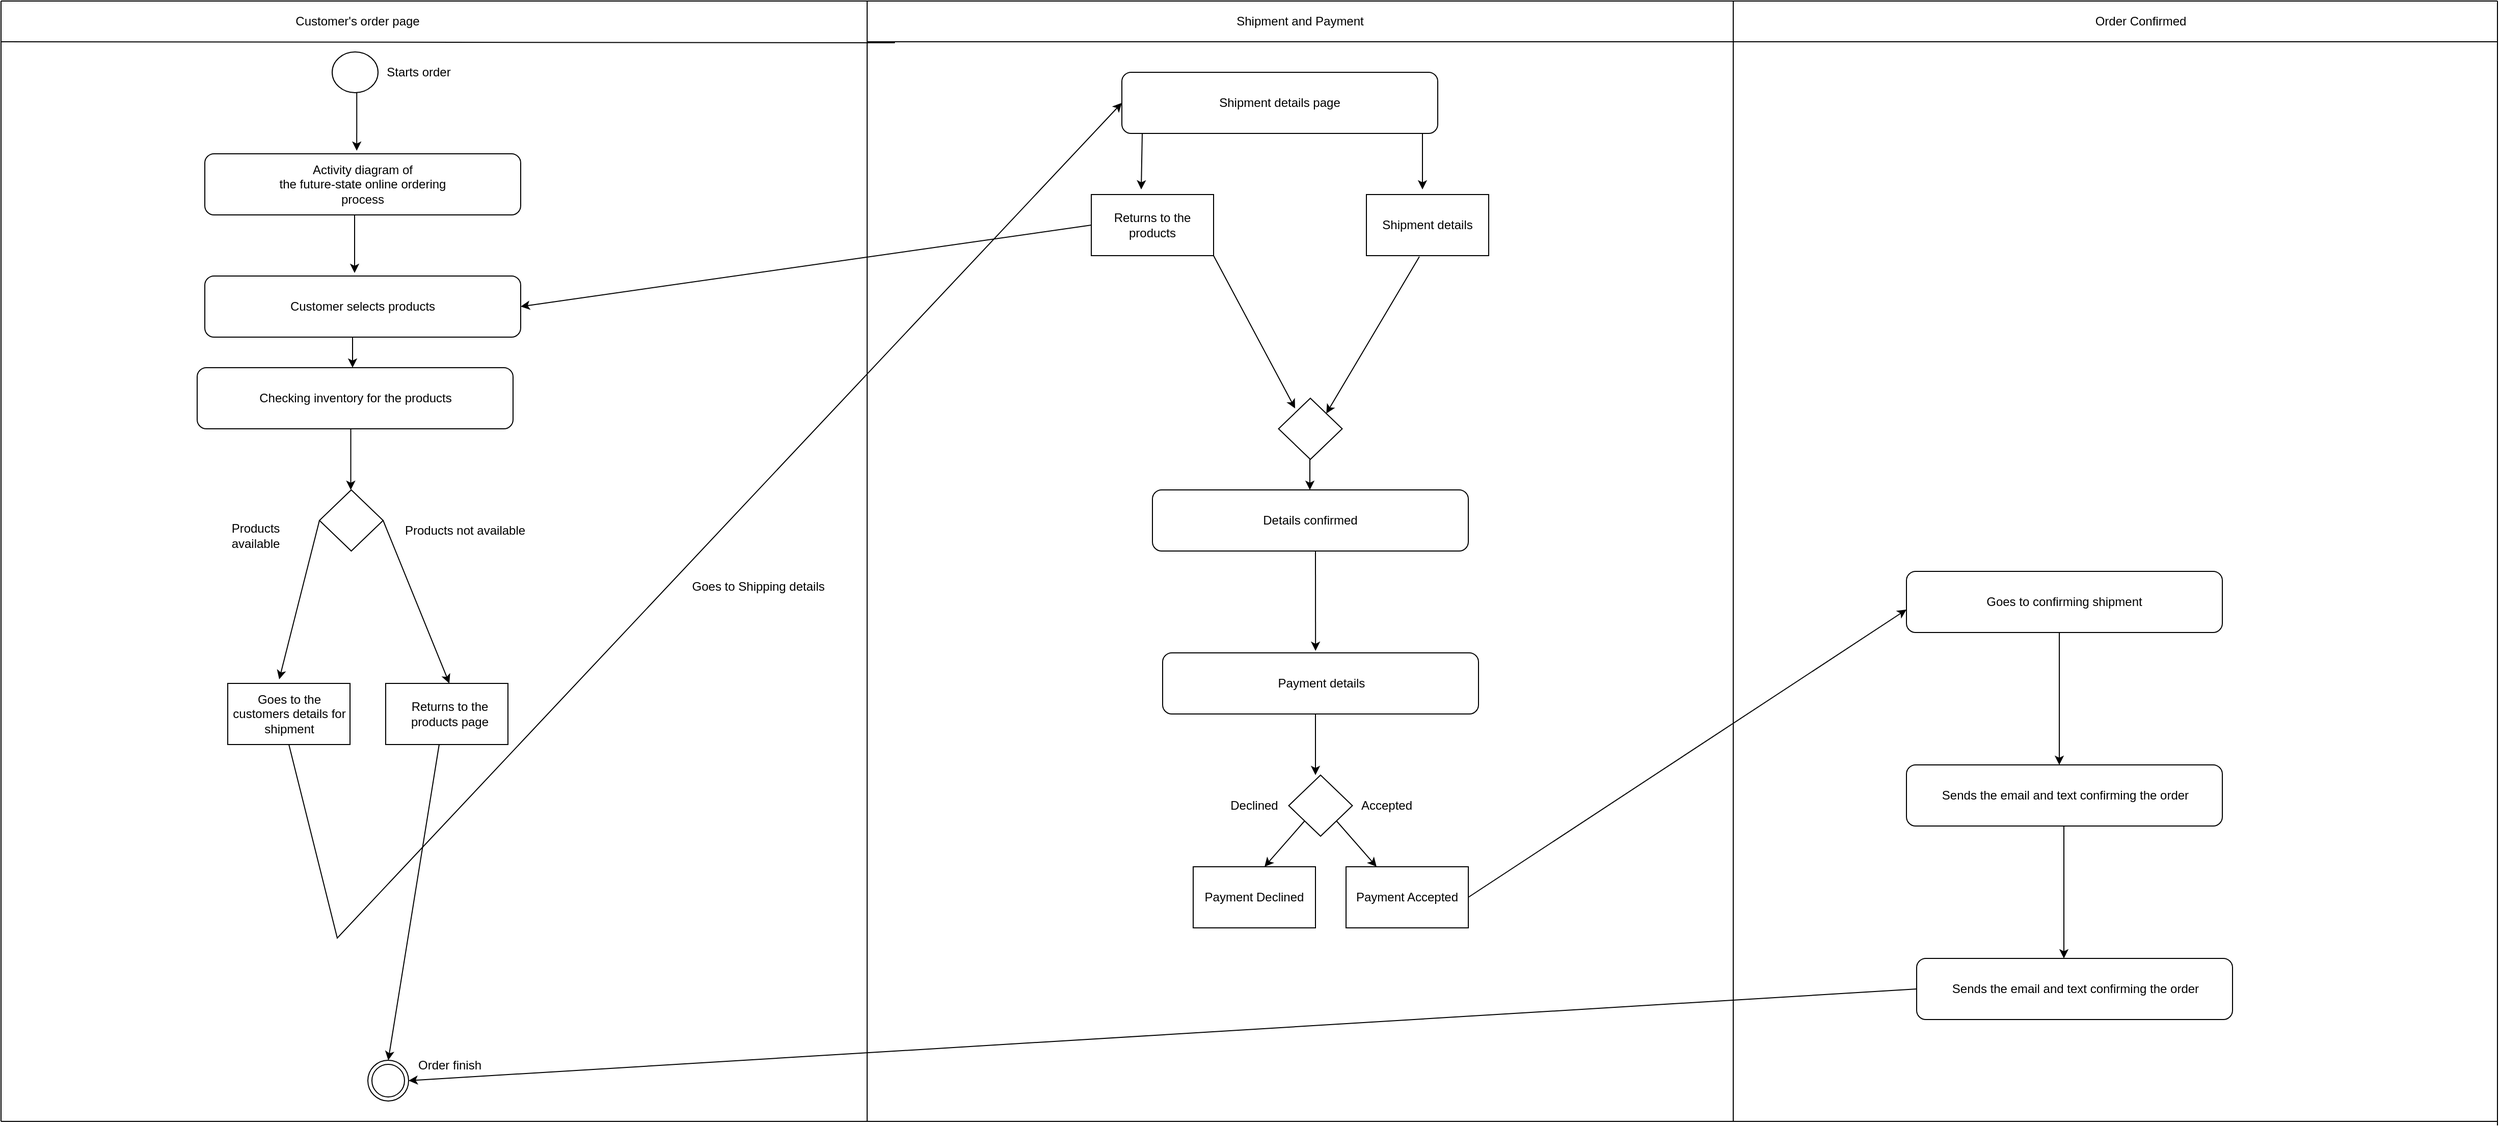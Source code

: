 <mxfile version="18.1.3" type="github">
  <diagram id="bfzW_d-6oRnT0RZYZXPe" name="Page-1">
    <mxGraphModel dx="2912" dy="1154" grid="1" gridSize="10" guides="1" tooltips="1" connect="1" arrows="1" fold="1" page="1" pageScale="1" pageWidth="850" pageHeight="1100" math="0" shadow="0">
      <root>
        <mxCell id="0" />
        <mxCell id="1" parent="0" />
        <mxCell id="19ECKn68sFGcYvQ7kJFy-46" value="" style="ellipse;shape=doubleEllipse;whiteSpace=wrap;html=1;aspect=fixed;" parent="1" vertex="1">
          <mxGeometry x="-490" y="1040" width="40" height="40" as="geometry" />
        </mxCell>
        <mxCell id="19ECKn68sFGcYvQ7kJFy-50" value="" style="ellipse;whiteSpace=wrap;html=1;" parent="1" vertex="1">
          <mxGeometry x="-525" y="50" width="45" height="40" as="geometry" />
        </mxCell>
        <mxCell id="19ECKn68sFGcYvQ7kJFy-52" value="" style="rounded=1;whiteSpace=wrap;html=1;" parent="1" vertex="1">
          <mxGeometry x="-650" y="150" width="310" height="60" as="geometry" />
        </mxCell>
        <mxCell id="19ECKn68sFGcYvQ7kJFy-54" value="" style="endArrow=classic;html=1;rounded=0;entryX=0.481;entryY=-0.05;entryDx=0;entryDy=0;entryPerimeter=0;exitX=0.536;exitY=1;exitDx=0;exitDy=0;exitPerimeter=0;" parent="1" source="19ECKn68sFGcYvQ7kJFy-50" target="19ECKn68sFGcYvQ7kJFy-52" edge="1">
          <mxGeometry width="50" height="50" relative="1" as="geometry">
            <mxPoint x="-500" y="95" as="sourcePoint" />
            <mxPoint x="-450" y="45" as="targetPoint" />
          </mxGeometry>
        </mxCell>
        <mxCell id="19ECKn68sFGcYvQ7kJFy-55" value="Activity diagram of&lt;br/&gt;the future-state online ordering&lt;br/&gt;process " style="text;html=1;strokeColor=none;fillColor=none;align=center;verticalAlign=middle;whiteSpace=wrap;rounded=0;" parent="1" vertex="1">
          <mxGeometry x="-650" y="165" width="310" height="30" as="geometry" />
        </mxCell>
        <mxCell id="19ECKn68sFGcYvQ7kJFy-56" value="" style="rounded=1;whiteSpace=wrap;html=1;" parent="1" vertex="1">
          <mxGeometry x="-650" y="270" width="310" height="60" as="geometry" />
        </mxCell>
        <mxCell id="19ECKn68sFGcYvQ7kJFy-57" value="Customer selects products" style="text;html=1;strokeColor=none;fillColor=none;align=center;verticalAlign=middle;whiteSpace=wrap;rounded=0;" parent="1" vertex="1">
          <mxGeometry x="-650" y="285" width="310" height="30" as="geometry" />
        </mxCell>
        <mxCell id="19ECKn68sFGcYvQ7kJFy-58" value="" style="endArrow=classic;html=1;rounded=0;entryX=0.481;entryY=-0.05;entryDx=0;entryDy=0;entryPerimeter=0;exitX=0.536;exitY=1;exitDx=0;exitDy=0;exitPerimeter=0;" parent="1" edge="1">
          <mxGeometry width="50" height="50" relative="1" as="geometry">
            <mxPoint x="-502.99" y="210" as="sourcePoint" />
            <mxPoint x="-503.0" y="267" as="targetPoint" />
          </mxGeometry>
        </mxCell>
        <mxCell id="19ECKn68sFGcYvQ7kJFy-60" value="" style="endArrow=classic;html=1;rounded=0;" parent="1" edge="1">
          <mxGeometry width="50" height="50" relative="1" as="geometry">
            <mxPoint x="-505" y="330" as="sourcePoint" />
            <mxPoint x="-505" y="360" as="targetPoint" />
          </mxGeometry>
        </mxCell>
        <mxCell id="19ECKn68sFGcYvQ7kJFy-61" value="" style="endArrow=classic;html=1;rounded=0;" parent="1" edge="1">
          <mxGeometry width="50" height="50" relative="1" as="geometry">
            <mxPoint x="-506.75" y="420" as="sourcePoint" />
            <mxPoint x="-506.75" y="480" as="targetPoint" />
          </mxGeometry>
        </mxCell>
        <mxCell id="19ECKn68sFGcYvQ7kJFy-63" value="" style="rounded=1;whiteSpace=wrap;html=1;" parent="1" vertex="1">
          <mxGeometry x="-657.5" y="360" width="310" height="60" as="geometry" />
        </mxCell>
        <mxCell id="19ECKn68sFGcYvQ7kJFy-64" value="Checking inventory for the products" style="text;html=1;strokeColor=none;fillColor=none;align=center;verticalAlign=middle;whiteSpace=wrap;rounded=0;" parent="1" vertex="1">
          <mxGeometry x="-657.5" y="375" width="310" height="30" as="geometry" />
        </mxCell>
        <mxCell id="19ECKn68sFGcYvQ7kJFy-65" value="" style="rhombus;whiteSpace=wrap;html=1;" parent="1" vertex="1">
          <mxGeometry x="-537.5" y="480" width="62.5" height="60" as="geometry" />
        </mxCell>
        <mxCell id="19ECKn68sFGcYvQ7kJFy-66" value="" style="endArrow=classic;html=1;rounded=0;exitX=0;exitY=0.5;exitDx=0;exitDy=0;" parent="1" source="19ECKn68sFGcYvQ7kJFy-65" edge="1">
          <mxGeometry width="50" height="50" relative="1" as="geometry">
            <mxPoint x="-520" y="510" as="sourcePoint" />
            <mxPoint x="-577" y="666" as="targetPoint" />
          </mxGeometry>
        </mxCell>
        <mxCell id="19ECKn68sFGcYvQ7kJFy-67" value="" style="endArrow=classic;html=1;rounded=0;exitX=1;exitY=0.5;exitDx=0;exitDy=0;entryX=0.5;entryY=0;entryDx=0;entryDy=0;" parent="1" source="19ECKn68sFGcYvQ7kJFy-65" target="19ECKn68sFGcYvQ7kJFy-73" edge="1">
          <mxGeometry width="50" height="50" relative="1" as="geometry">
            <mxPoint x="-460" y="520" as="sourcePoint" />
            <mxPoint x="-420" y="550" as="targetPoint" />
          </mxGeometry>
        </mxCell>
        <mxCell id="19ECKn68sFGcYvQ7kJFy-68" value="" style="rounded=0;whiteSpace=wrap;html=1;" parent="1" vertex="1">
          <mxGeometry x="-627.5" y="670" width="120" height="60" as="geometry" />
        </mxCell>
        <mxCell id="19ECKn68sFGcYvQ7kJFy-69" value="" style="rounded=0;whiteSpace=wrap;html=1;" parent="1" vertex="1">
          <mxGeometry x="-472.5" y="670" width="120" height="60" as="geometry" />
        </mxCell>
        <mxCell id="19ECKn68sFGcYvQ7kJFy-70" value="Products available" style="text;html=1;strokeColor=none;fillColor=none;align=center;verticalAlign=middle;whiteSpace=wrap;rounded=0;" parent="1" vertex="1">
          <mxGeometry x="-630" y="510" width="60" height="30" as="geometry" />
        </mxCell>
        <mxCell id="19ECKn68sFGcYvQ7kJFy-71" value="&lt;span style=&quot;&quot;&gt;Products not available&lt;/span&gt;" style="text;html=1;align=center;verticalAlign=middle;resizable=0;points=[];autosize=1;strokeColor=none;fillColor=none;" parent="1" vertex="1">
          <mxGeometry x="-460" y="510" width="130" height="20" as="geometry" />
        </mxCell>
        <mxCell id="19ECKn68sFGcYvQ7kJFy-72" value="Goes to the customers details for shipment" style="text;html=1;strokeColor=none;fillColor=none;align=center;verticalAlign=middle;whiteSpace=wrap;rounded=0;" parent="1" vertex="1">
          <mxGeometry x="-627.5" y="670" width="120" height="60" as="geometry" />
        </mxCell>
        <mxCell id="19ECKn68sFGcYvQ7kJFy-73" value="Returns to the products page" style="text;html=1;strokeColor=none;fillColor=none;align=center;verticalAlign=middle;whiteSpace=wrap;rounded=0;" parent="1" vertex="1">
          <mxGeometry x="-472.5" y="670" width="125" height="60" as="geometry" />
        </mxCell>
        <mxCell id="19ECKn68sFGcYvQ7kJFy-75" value="" style="rounded=1;whiteSpace=wrap;html=1;" parent="1" vertex="1">
          <mxGeometry x="250" y="70" width="310" height="60" as="geometry" />
        </mxCell>
        <mxCell id="19ECKn68sFGcYvQ7kJFy-76" value="Shipment details page" style="text;html=1;strokeColor=none;fillColor=none;align=center;verticalAlign=middle;whiteSpace=wrap;rounded=0;" parent="1" vertex="1">
          <mxGeometry x="250" y="85" width="310" height="30" as="geometry" />
        </mxCell>
        <mxCell id="NxdFWwSD8Y3d5Sd5csar-4" value="" style="endArrow=classic;html=1;rounded=0;" parent="1" edge="1">
          <mxGeometry width="50" height="50" relative="1" as="geometry">
            <mxPoint x="270" y="130" as="sourcePoint" />
            <mxPoint x="269" y="185" as="targetPoint" />
          </mxGeometry>
        </mxCell>
        <mxCell id="NxdFWwSD8Y3d5Sd5csar-5" value="" style="endArrow=classic;html=1;rounded=0;" parent="1" edge="1">
          <mxGeometry width="50" height="50" relative="1" as="geometry">
            <mxPoint x="545" y="130" as="sourcePoint" />
            <mxPoint x="545" y="185" as="targetPoint" />
          </mxGeometry>
        </mxCell>
        <mxCell id="NxdFWwSD8Y3d5Sd5csar-9" value="" style="endArrow=none;html=1;rounded=0;" parent="1" edge="1">
          <mxGeometry width="50" height="50" relative="1" as="geometry">
            <mxPoint y="1100" as="sourcePoint" />
            <mxPoint as="targetPoint" />
          </mxGeometry>
        </mxCell>
        <mxCell id="NxdFWwSD8Y3d5Sd5csar-11" value="" style="endArrow=none;html=1;rounded=0;" parent="1" edge="1">
          <mxGeometry width="50" height="50" relative="1" as="geometry">
            <mxPoint as="sourcePoint" />
            <mxPoint x="850" as="targetPoint" />
          </mxGeometry>
        </mxCell>
        <mxCell id="NxdFWwSD8Y3d5Sd5csar-12" value="" style="endArrow=none;html=1;rounded=0;" parent="1" edge="1">
          <mxGeometry width="50" height="50" relative="1" as="geometry">
            <mxPoint x="850" y="1100" as="sourcePoint" />
            <mxPoint x="850" as="targetPoint" />
          </mxGeometry>
        </mxCell>
        <mxCell id="NxdFWwSD8Y3d5Sd5csar-13" value="" style="endArrow=none;html=1;rounded=0;" parent="1" edge="1">
          <mxGeometry width="50" height="50" relative="1" as="geometry">
            <mxPoint y="1100" as="sourcePoint" />
            <mxPoint x="850" y="1100" as="targetPoint" />
          </mxGeometry>
        </mxCell>
        <mxCell id="NxdFWwSD8Y3d5Sd5csar-14" value="" style="endArrow=none;html=1;rounded=0;" parent="1" edge="1">
          <mxGeometry width="50" height="50" relative="1" as="geometry">
            <mxPoint y="40" as="sourcePoint" />
            <mxPoint x="850" y="40" as="targetPoint" />
          </mxGeometry>
        </mxCell>
        <mxCell id="NxdFWwSD8Y3d5Sd5csar-15" value="Shipment and Payment" style="text;html=1;strokeColor=none;fillColor=none;align=center;verticalAlign=middle;whiteSpace=wrap;rounded=0;" parent="1" vertex="1">
          <mxGeometry width="850" height="40" as="geometry" />
        </mxCell>
        <mxCell id="NxdFWwSD8Y3d5Sd5csar-20" value="" style="endArrow=none;html=1;rounded=0;" parent="1" edge="1">
          <mxGeometry width="50" height="50" relative="1" as="geometry">
            <mxPoint x="1600" y="1104" as="sourcePoint" />
            <mxPoint x="1600" as="targetPoint" />
          </mxGeometry>
        </mxCell>
        <mxCell id="NxdFWwSD8Y3d5Sd5csar-21" value="" style="endArrow=none;html=1;rounded=0;" parent="1" edge="1">
          <mxGeometry width="50" height="50" relative="1" as="geometry">
            <mxPoint x="850" y="40" as="sourcePoint" />
            <mxPoint x="1600" y="40" as="targetPoint" />
          </mxGeometry>
        </mxCell>
        <mxCell id="NxdFWwSD8Y3d5Sd5csar-22" value="" style="endArrow=none;html=1;rounded=0;" parent="1" edge="1">
          <mxGeometry width="50" height="50" relative="1" as="geometry">
            <mxPoint x="850" as="sourcePoint" />
            <mxPoint x="1600" as="targetPoint" />
          </mxGeometry>
        </mxCell>
        <mxCell id="NxdFWwSD8Y3d5Sd5csar-23" value="" style="endArrow=none;html=1;rounded=0;" parent="1" edge="1">
          <mxGeometry width="50" height="50" relative="1" as="geometry">
            <mxPoint x="850" y="1100" as="sourcePoint" />
            <mxPoint x="1600" y="1100" as="targetPoint" />
          </mxGeometry>
        </mxCell>
        <mxCell id="NxdFWwSD8Y3d5Sd5csar-24" value="" style="endArrow=none;html=1;rounded=0;" parent="1" edge="1">
          <mxGeometry width="50" height="50" relative="1" as="geometry">
            <mxPoint x="-850" y="1100" as="sourcePoint" />
            <mxPoint y="1100" as="targetPoint" />
          </mxGeometry>
        </mxCell>
        <mxCell id="NxdFWwSD8Y3d5Sd5csar-25" value="" style="endArrow=none;html=1;rounded=0;entryX=0.032;entryY=1.025;entryDx=0;entryDy=0;entryPerimeter=0;" parent="1" target="NxdFWwSD8Y3d5Sd5csar-15" edge="1">
          <mxGeometry width="50" height="50" relative="1" as="geometry">
            <mxPoint x="-850" y="40" as="sourcePoint" />
            <mxPoint x="-800" y="-10" as="targetPoint" />
          </mxGeometry>
        </mxCell>
        <mxCell id="NxdFWwSD8Y3d5Sd5csar-26" value="" style="endArrow=none;html=1;rounded=0;entryX=0.032;entryY=0;entryDx=0;entryDy=0;entryPerimeter=0;" parent="1" target="NxdFWwSD8Y3d5Sd5csar-15" edge="1">
          <mxGeometry width="50" height="50" relative="1" as="geometry">
            <mxPoint x="-850" as="sourcePoint" />
            <mxPoint x="-800" y="-50" as="targetPoint" />
          </mxGeometry>
        </mxCell>
        <mxCell id="NxdFWwSD8Y3d5Sd5csar-27" value="Customer&#39;s order page" style="text;html=1;strokeColor=none;fillColor=none;align=center;verticalAlign=middle;whiteSpace=wrap;rounded=0;" parent="1" vertex="1">
          <mxGeometry x="-680" y="5" width="360" height="30" as="geometry" />
        </mxCell>
        <mxCell id="NxdFWwSD8Y3d5Sd5csar-28" value="" style="endArrow=none;html=1;rounded=0;" parent="1" edge="1">
          <mxGeometry width="50" height="50" relative="1" as="geometry">
            <mxPoint x="-850" y="1100" as="sourcePoint" />
            <mxPoint x="-850" as="targetPoint" />
          </mxGeometry>
        </mxCell>
        <mxCell id="NxdFWwSD8Y3d5Sd5csar-30" value="" style="endArrow=classic;html=1;rounded=0;exitX=0.5;exitY=1;exitDx=0;exitDy=0;entryX=0;entryY=0.5;entryDx=0;entryDy=0;" parent="1" source="19ECKn68sFGcYvQ7kJFy-72" target="19ECKn68sFGcYvQ7kJFy-76" edge="1">
          <mxGeometry width="50" height="50" relative="1" as="geometry">
            <mxPoint x="-330" y="740" as="sourcePoint" />
            <mxPoint x="-430" y="840" as="targetPoint" />
            <Array as="points">
              <mxPoint x="-520" y="920" />
            </Array>
          </mxGeometry>
        </mxCell>
        <mxCell id="NxdFWwSD8Y3d5Sd5csar-32" value="" style="rounded=0;whiteSpace=wrap;html=1;" parent="1" vertex="1">
          <mxGeometry x="220" y="190" width="120" height="60" as="geometry" />
        </mxCell>
        <mxCell id="NxdFWwSD8Y3d5Sd5csar-33" value="Returns to the products" style="text;html=1;strokeColor=none;fillColor=none;align=center;verticalAlign=middle;whiteSpace=wrap;rounded=0;" parent="1" vertex="1">
          <mxGeometry x="220" y="190" width="120" height="60" as="geometry" />
        </mxCell>
        <mxCell id="NxdFWwSD8Y3d5Sd5csar-34" value="" style="endArrow=classic;html=1;rounded=0;exitX=0;exitY=0.5;exitDx=0;exitDy=0;entryX=1;entryY=0.5;entryDx=0;entryDy=0;" parent="1" source="NxdFWwSD8Y3d5Sd5csar-33" target="19ECKn68sFGcYvQ7kJFy-57" edge="1">
          <mxGeometry width="50" height="50" relative="1" as="geometry">
            <mxPoint x="200" y="590" as="sourcePoint" />
            <mxPoint x="110" y="670" as="targetPoint" />
          </mxGeometry>
        </mxCell>
        <mxCell id="NxdFWwSD8Y3d5Sd5csar-35" value="" style="rounded=0;whiteSpace=wrap;html=1;" parent="1" vertex="1">
          <mxGeometry x="490" y="190" width="120" height="60" as="geometry" />
        </mxCell>
        <mxCell id="NxdFWwSD8Y3d5Sd5csar-36" value="Shipment details" style="text;html=1;strokeColor=none;fillColor=none;align=center;verticalAlign=middle;whiteSpace=wrap;rounded=0;" parent="1" vertex="1">
          <mxGeometry x="490" y="190" width="120" height="60" as="geometry" />
        </mxCell>
        <mxCell id="NxdFWwSD8Y3d5Sd5csar-37" value="" style="endArrow=classic;html=1;rounded=0;exitX=0.433;exitY=1.017;exitDx=0;exitDy=0;exitPerimeter=0;entryX=1;entryY=0;entryDx=0;entryDy=0;" parent="1" source="NxdFWwSD8Y3d5Sd5csar-36" target="NxdFWwSD8Y3d5Sd5csar-40" edge="1">
          <mxGeometry width="50" height="50" relative="1" as="geometry">
            <mxPoint x="200" y="600" as="sourcePoint" />
            <mxPoint x="542" y="360" as="targetPoint" />
          </mxGeometry>
        </mxCell>
        <mxCell id="NxdFWwSD8Y3d5Sd5csar-38" value="" style="rounded=1;whiteSpace=wrap;html=1;" parent="1" vertex="1">
          <mxGeometry x="280" y="480" width="310" height="60" as="geometry" />
        </mxCell>
        <mxCell id="NxdFWwSD8Y3d5Sd5csar-39" value="Details confirmed" style="text;html=1;strokeColor=none;fillColor=none;align=center;verticalAlign=middle;whiteSpace=wrap;rounded=0;" parent="1" vertex="1">
          <mxGeometry x="280" y="495" width="310" height="30" as="geometry" />
        </mxCell>
        <mxCell id="NxdFWwSD8Y3d5Sd5csar-40" value="" style="rhombus;whiteSpace=wrap;html=1;" parent="1" vertex="1">
          <mxGeometry x="403.75" y="390" width="62.5" height="60" as="geometry" />
        </mxCell>
        <mxCell id="NxdFWwSD8Y3d5Sd5csar-41" value="" style="endArrow=classic;html=1;rounded=0;exitX=1;exitY=1;exitDx=0;exitDy=0;" parent="1" source="NxdFWwSD8Y3d5Sd5csar-33" edge="1">
          <mxGeometry width="50" height="50" relative="1" as="geometry">
            <mxPoint x="300" y="340" as="sourcePoint" />
            <mxPoint x="420" y="400" as="targetPoint" />
          </mxGeometry>
        </mxCell>
        <mxCell id="NxdFWwSD8Y3d5Sd5csar-42" value="" style="endArrow=classic;html=1;rounded=0;" parent="1" edge="1">
          <mxGeometry width="50" height="50" relative="1" as="geometry">
            <mxPoint x="434.5" y="450" as="sourcePoint" />
            <mxPoint x="434.5" y="480" as="targetPoint" />
          </mxGeometry>
        </mxCell>
        <mxCell id="NxdFWwSD8Y3d5Sd5csar-44" value="" style="endArrow=classic;html=1;rounded=0;exitX=0.103;exitY=1.033;exitDx=0;exitDy=0;exitPerimeter=0;" parent="1" edge="1">
          <mxGeometry width="50" height="50" relative="1" as="geometry">
            <mxPoint x="440" y="540" as="sourcePoint" />
            <mxPoint x="440.07" y="638.02" as="targetPoint" />
          </mxGeometry>
        </mxCell>
        <mxCell id="NxdFWwSD8Y3d5Sd5csar-45" value="" style="rounded=1;whiteSpace=wrap;html=1;" parent="1" vertex="1">
          <mxGeometry x="290" y="640" width="310" height="60" as="geometry" />
        </mxCell>
        <mxCell id="NxdFWwSD8Y3d5Sd5csar-46" value="Payment details" style="text;html=1;strokeColor=none;fillColor=none;align=center;verticalAlign=middle;whiteSpace=wrap;rounded=0;" parent="1" vertex="1">
          <mxGeometry x="291" y="655" width="310" height="30" as="geometry" />
        </mxCell>
        <mxCell id="NxdFWwSD8Y3d5Sd5csar-47" value="" style="endArrow=classic;html=1;rounded=0;" parent="1" edge="1">
          <mxGeometry width="50" height="50" relative="1" as="geometry">
            <mxPoint x="440" y="700" as="sourcePoint" />
            <mxPoint x="440" y="760" as="targetPoint" />
          </mxGeometry>
        </mxCell>
        <mxCell id="NxdFWwSD8Y3d5Sd5csar-48" value="" style="rhombus;whiteSpace=wrap;html=1;" parent="1" vertex="1">
          <mxGeometry x="413.75" y="760" width="62.5" height="60" as="geometry" />
        </mxCell>
        <mxCell id="NxdFWwSD8Y3d5Sd5csar-49" value="" style="endArrow=classic;html=1;rounded=0;exitX=0;exitY=1;exitDx=0;exitDy=0;" parent="1" source="NxdFWwSD8Y3d5Sd5csar-48" edge="1">
          <mxGeometry width="50" height="50" relative="1" as="geometry">
            <mxPoint x="390" y="820" as="sourcePoint" />
            <mxPoint x="390" y="850" as="targetPoint" />
          </mxGeometry>
        </mxCell>
        <mxCell id="NxdFWwSD8Y3d5Sd5csar-50" value="" style="endArrow=classic;html=1;rounded=0;exitX=1;exitY=1;exitDx=0;exitDy=0;" parent="1" source="NxdFWwSD8Y3d5Sd5csar-48" edge="1">
          <mxGeometry width="50" height="50" relative="1" as="geometry">
            <mxPoint x="500" y="820" as="sourcePoint" />
            <mxPoint x="500" y="850" as="targetPoint" />
          </mxGeometry>
        </mxCell>
        <mxCell id="NxdFWwSD8Y3d5Sd5csar-51" value="" style="rounded=0;whiteSpace=wrap;html=1;" parent="1" vertex="1">
          <mxGeometry x="320" y="850" width="120" height="60" as="geometry" />
        </mxCell>
        <mxCell id="NxdFWwSD8Y3d5Sd5csar-52" value="Payment Declined" style="text;html=1;strokeColor=none;fillColor=none;align=center;verticalAlign=middle;whiteSpace=wrap;rounded=0;" parent="1" vertex="1">
          <mxGeometry x="320" y="850" width="120" height="60" as="geometry" />
        </mxCell>
        <mxCell id="NxdFWwSD8Y3d5Sd5csar-53" value="" style="rounded=0;whiteSpace=wrap;html=1;" parent="1" vertex="1">
          <mxGeometry x="470" y="850" width="120" height="60" as="geometry" />
        </mxCell>
        <mxCell id="NxdFWwSD8Y3d5Sd5csar-54" value="Payment Accepted" style="text;html=1;strokeColor=none;fillColor=none;align=center;verticalAlign=middle;whiteSpace=wrap;rounded=0;" parent="1" vertex="1">
          <mxGeometry x="470" y="850" width="120" height="60" as="geometry" />
        </mxCell>
        <mxCell id="NxdFWwSD8Y3d5Sd5csar-55" value="Order Confirmed" style="text;html=1;strokeColor=none;fillColor=none;align=center;verticalAlign=middle;whiteSpace=wrap;rounded=0;" parent="1" vertex="1">
          <mxGeometry x="1200" y="5" width="100" height="30" as="geometry" />
        </mxCell>
        <mxCell id="KRUwEf3i9f7sCpiHzPat-1" value="" style="endArrow=classic;html=1;rounded=0;exitX=1;exitY=0.5;exitDx=0;exitDy=0;entryX=0;entryY=0.75;entryDx=0;entryDy=0;" edge="1" parent="1" source="NxdFWwSD8Y3d5Sd5csar-54" target="KRUwEf3i9f7sCpiHzPat-3">
          <mxGeometry width="50" height="50" relative="1" as="geometry">
            <mxPoint x="600" y="790" as="sourcePoint" />
            <mxPoint x="1010" y="670" as="targetPoint" />
          </mxGeometry>
        </mxCell>
        <mxCell id="KRUwEf3i9f7sCpiHzPat-2" value="" style="rounded=1;whiteSpace=wrap;html=1;" vertex="1" parent="1">
          <mxGeometry x="1020" y="560" width="310" height="60" as="geometry" />
        </mxCell>
        <mxCell id="KRUwEf3i9f7sCpiHzPat-3" value="Goes to confirming shipment" style="text;html=1;strokeColor=none;fillColor=none;align=center;verticalAlign=middle;whiteSpace=wrap;rounded=0;" vertex="1" parent="1">
          <mxGeometry x="1020" y="575" width="310" height="30" as="geometry" />
        </mxCell>
        <mxCell id="KRUwEf3i9f7sCpiHzPat-4" value="" style="endArrow=classic;html=1;rounded=0;" edge="1" parent="1">
          <mxGeometry width="50" height="50" relative="1" as="geometry">
            <mxPoint x="1170" y="620" as="sourcePoint" />
            <mxPoint x="1170" y="750" as="targetPoint" />
          </mxGeometry>
        </mxCell>
        <mxCell id="KRUwEf3i9f7sCpiHzPat-5" value="" style="rounded=1;whiteSpace=wrap;html=1;" vertex="1" parent="1">
          <mxGeometry x="1020" y="750" width="310" height="60" as="geometry" />
        </mxCell>
        <mxCell id="KRUwEf3i9f7sCpiHzPat-6" value="Sends the email and text confirming the order" style="text;html=1;strokeColor=none;fillColor=none;align=center;verticalAlign=middle;whiteSpace=wrap;rounded=0;" vertex="1" parent="1">
          <mxGeometry x="1021" y="765" width="310" height="30" as="geometry" />
        </mxCell>
        <mxCell id="KRUwEf3i9f7sCpiHzPat-7" value="" style="endArrow=classic;html=1;rounded=0;" edge="1" parent="1">
          <mxGeometry width="50" height="50" relative="1" as="geometry">
            <mxPoint x="1174.5" y="810" as="sourcePoint" />
            <mxPoint x="1174.5" y="940" as="targetPoint" />
          </mxGeometry>
        </mxCell>
        <mxCell id="KRUwEf3i9f7sCpiHzPat-8" value="" style="rounded=1;whiteSpace=wrap;html=1;" vertex="1" parent="1">
          <mxGeometry x="1030" y="940" width="310" height="60" as="geometry" />
        </mxCell>
        <mxCell id="KRUwEf3i9f7sCpiHzPat-9" value="Sends the email and text confirming the order" style="text;html=1;strokeColor=none;fillColor=none;align=center;verticalAlign=middle;whiteSpace=wrap;rounded=0;" vertex="1" parent="1">
          <mxGeometry x="1031" y="955" width="310" height="30" as="geometry" />
        </mxCell>
        <mxCell id="KRUwEf3i9f7sCpiHzPat-10" value="" style="endArrow=classic;html=1;rounded=0;entryX=1;entryY=0.5;entryDx=0;entryDy=0;exitX=0;exitY=0.5;exitDx=0;exitDy=0;" edge="1" parent="1" source="KRUwEf3i9f7sCpiHzPat-8" target="19ECKn68sFGcYvQ7kJFy-46">
          <mxGeometry width="50" height="50" relative="1" as="geometry">
            <mxPoint x="950" y="990" as="sourcePoint" />
            <mxPoint x="1000" y="940" as="targetPoint" />
          </mxGeometry>
        </mxCell>
        <mxCell id="KRUwEf3i9f7sCpiHzPat-11" value="" style="endArrow=classic;html=1;rounded=0;entryX=0.5;entryY=0;entryDx=0;entryDy=0;" edge="1" parent="1" target="19ECKn68sFGcYvQ7kJFy-46">
          <mxGeometry width="50" height="50" relative="1" as="geometry">
            <mxPoint x="-420" y="730" as="sourcePoint" />
            <mxPoint x="-370" y="680" as="targetPoint" />
          </mxGeometry>
        </mxCell>
        <mxCell id="KRUwEf3i9f7sCpiHzPat-12" value="Order finish" style="text;html=1;strokeColor=none;fillColor=none;align=center;verticalAlign=middle;whiteSpace=wrap;rounded=0;" vertex="1" parent="1">
          <mxGeometry x="-472.5" y="1030" width="125" height="30" as="geometry" />
        </mxCell>
        <mxCell id="KRUwEf3i9f7sCpiHzPat-13" value="Goes to Shipping details&amp;nbsp;" style="text;html=1;strokeColor=none;fillColor=none;align=center;verticalAlign=middle;whiteSpace=wrap;rounded=0;" vertex="1" parent="1">
          <mxGeometry x="-190" y="560" width="170" height="30" as="geometry" />
        </mxCell>
        <mxCell id="KRUwEf3i9f7sCpiHzPat-14" value="Starts order" style="text;html=1;strokeColor=none;fillColor=none;align=center;verticalAlign=middle;whiteSpace=wrap;rounded=0;" vertex="1" parent="1">
          <mxGeometry x="-570" y="55" width="260" height="30" as="geometry" />
        </mxCell>
        <mxCell id="KRUwEf3i9f7sCpiHzPat-15" value="Accepted" style="text;html=1;strokeColor=none;fillColor=none;align=center;verticalAlign=middle;whiteSpace=wrap;rounded=0;" vertex="1" parent="1">
          <mxGeometry x="480" y="775" width="60" height="30" as="geometry" />
        </mxCell>
        <mxCell id="KRUwEf3i9f7sCpiHzPat-16" value="Declined" style="text;html=1;strokeColor=none;fillColor=none;align=center;verticalAlign=middle;whiteSpace=wrap;rounded=0;" vertex="1" parent="1">
          <mxGeometry x="350" y="775" width="60" height="30" as="geometry" />
        </mxCell>
      </root>
    </mxGraphModel>
  </diagram>
</mxfile>
